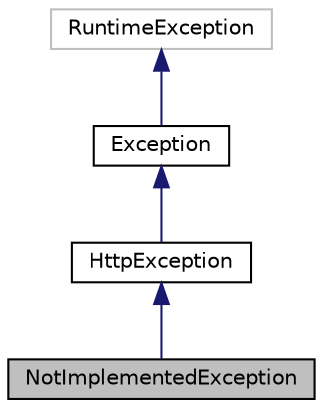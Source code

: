 digraph "NotImplementedException"
{
  edge [fontname="Helvetica",fontsize="10",labelfontname="Helvetica",labelfontsize="10"];
  node [fontname="Helvetica",fontsize="10",shape=record];
  Node1 [label="NotImplementedException",height=0.2,width=0.4,color="black", fillcolor="grey75", style="filled", fontcolor="black"];
  Node2 -> Node1 [dir="back",color="midnightblue",fontsize="10",style="solid",fontname="Helvetica"];
  Node2 [label="HttpException",height=0.2,width=0.4,color="black", fillcolor="white", style="filled",URL="$class_cake_1_1_network_1_1_exception_1_1_http_exception.html"];
  Node3 -> Node2 [dir="back",color="midnightblue",fontsize="10",style="solid",fontname="Helvetica"];
  Node3 [label="Exception",height=0.2,width=0.4,color="black", fillcolor="white", style="filled",URL="$class_cake_1_1_core_1_1_exception_1_1_exception.html"];
  Node4 -> Node3 [dir="back",color="midnightblue",fontsize="10",style="solid",fontname="Helvetica"];
  Node4 [label="RuntimeException",height=0.2,width=0.4,color="grey75", fillcolor="white", style="filled"];
}
